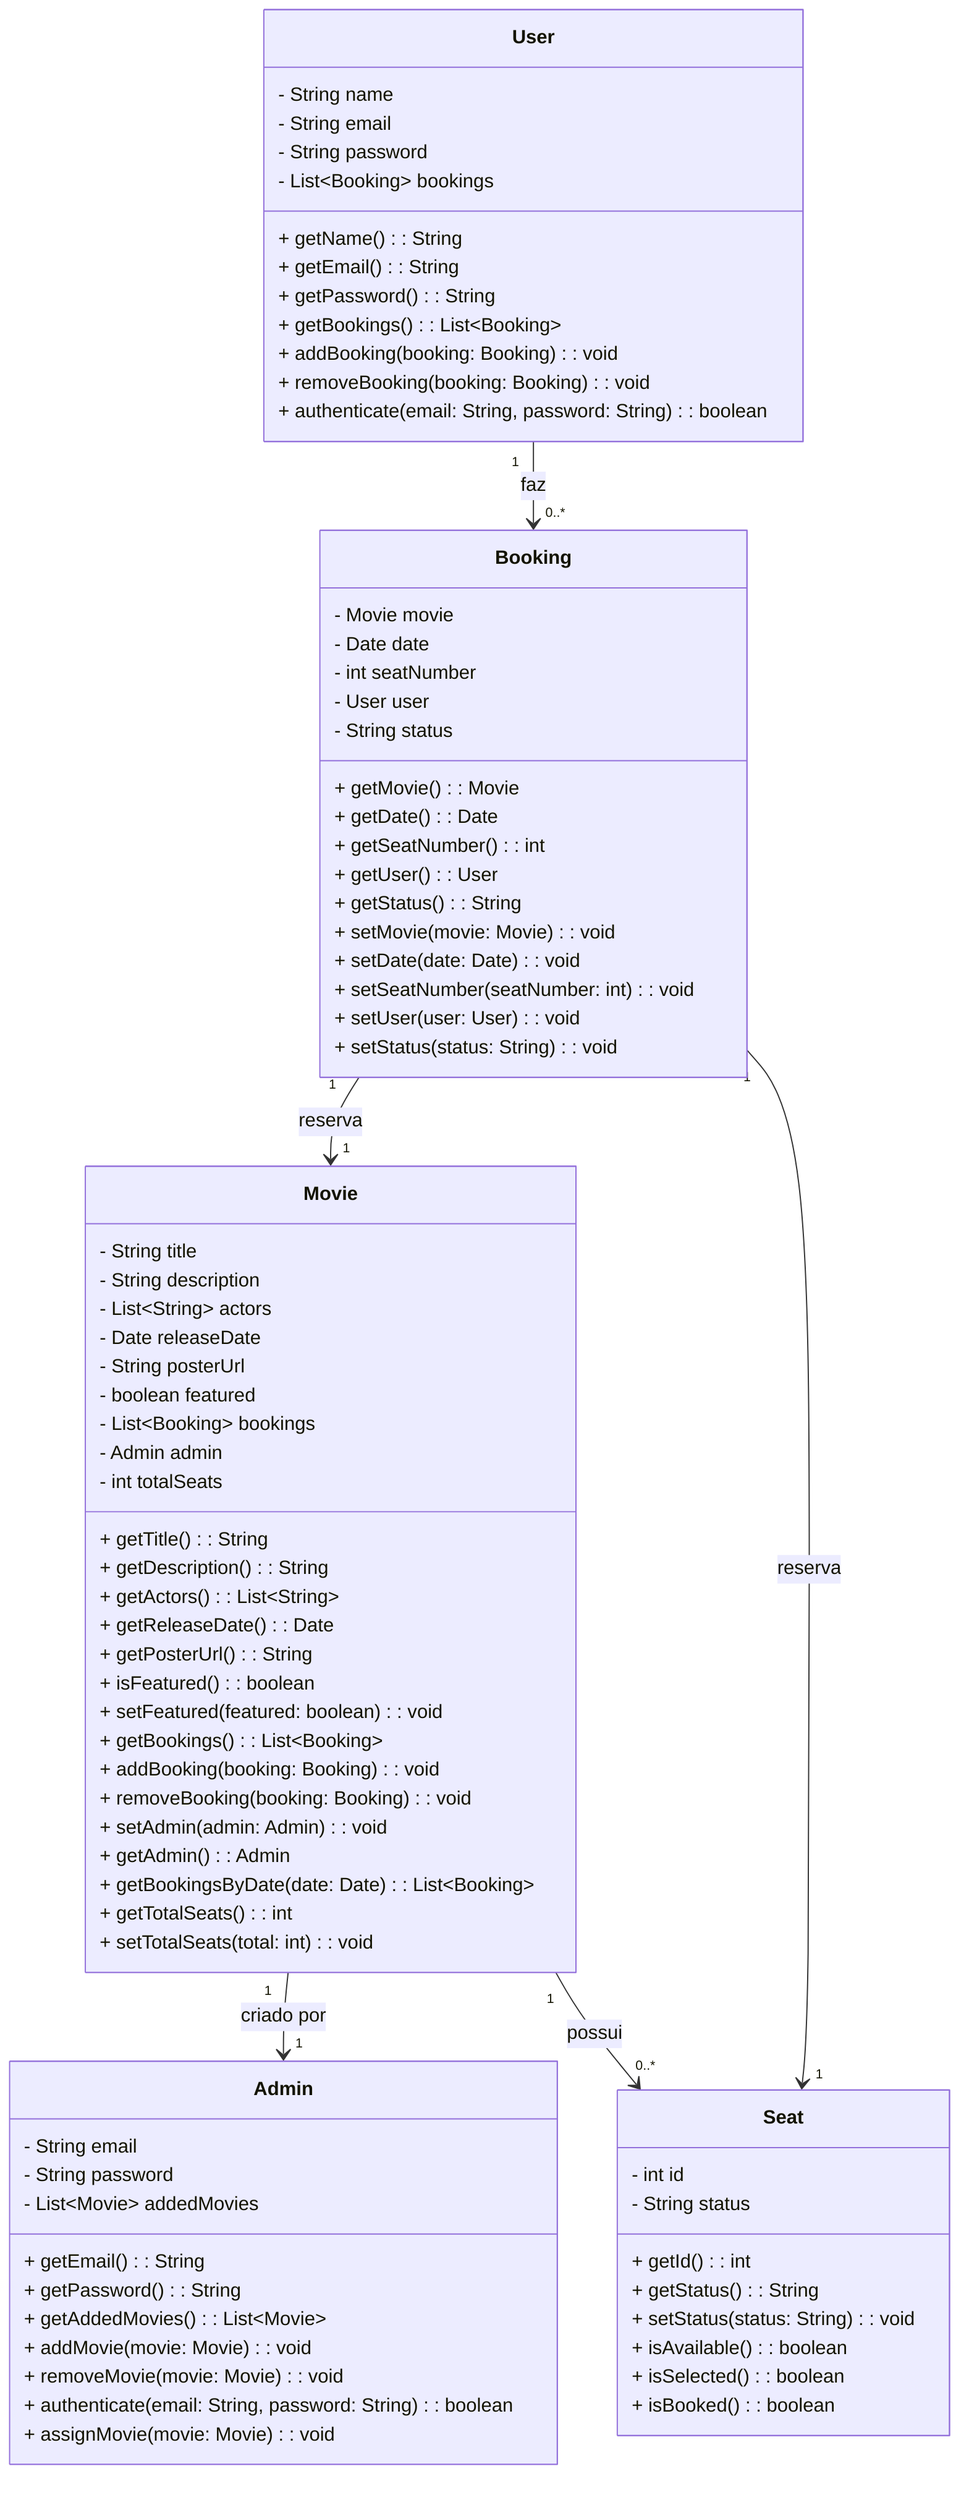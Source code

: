 classDiagram

class User {
  - String name
  - String email
  - String password
  - List~Booking~ bookings
  + getName(): String
  + getEmail(): String
  + getPassword(): String
  + getBookings(): List~Booking~
  + addBooking(booking: Booking): void
  + removeBooking(booking: Booking): void
  + authenticate(email: String, password: String): boolean
}

class Booking {
  - Movie movie
  - Date date
  - int seatNumber
  - User user
  - String status
  + getMovie(): Movie
  + getDate(): Date
  + getSeatNumber(): int
  + getUser(): User
  + getStatus(): String
  + setMovie(movie: Movie): void
  + setDate(date: Date): void
  + setSeatNumber(seatNumber: int): void
  + setUser(user: User): void
  + setStatus(status: String): void
}

class Movie {
  - String title
  - String description
  - List~String~ actors
  - Date releaseDate
  - String posterUrl
  - boolean featured
  - List~Booking~ bookings
  - Admin admin
  - int totalSeats
  + getTitle(): String
  + getDescription(): String
  + getActors(): List~String~
  + getReleaseDate(): Date
  + getPosterUrl(): String
  + isFeatured(): boolean
  + setFeatured(featured: boolean): void
  + getBookings(): List~Booking~
  + addBooking(booking: Booking): void
  + removeBooking(booking: Booking): void
  + setAdmin(admin: Admin): void
  + getAdmin(): Admin
  + getBookingsByDate(date: Date): List~Booking~
  + getTotalSeats(): int
  + setTotalSeats(total: int): void
}

class Admin {
  - String email
  - String password
  - List~Movie~ addedMovies
  + getEmail(): String
  + getPassword(): String
  + getAddedMovies(): List~Movie~
  + addMovie(movie: Movie): void
  + removeMovie(movie: Movie): void
  + authenticate(email: String, password: String): boolean
  + assignMovie(movie: Movie): void
}

class Seat {
  - int id
  - String status
  + getId(): int
  + getStatus(): String
  + setStatus(status: String): void
  + isAvailable(): boolean
  + isSelected(): boolean
  + isBooked(): boolean
}

User "1" --> "0..*" Booking : faz
Booking "1" --> "1" Movie : reserva
Movie "1" --> "1" Admin : criado por
Movie "1" --> "0..*" Seat : possui
Booking "1" --> "1" Seat : reserva